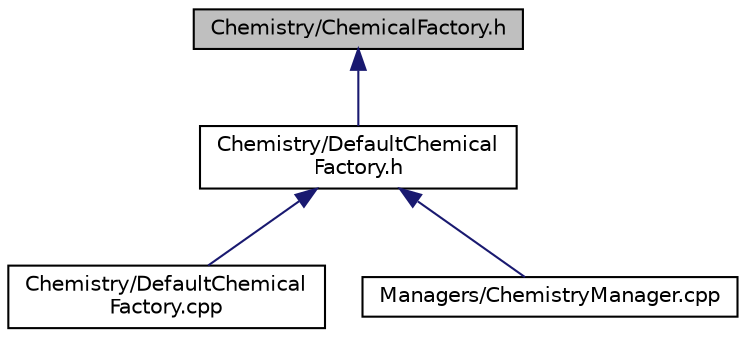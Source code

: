 digraph "Chemistry/ChemicalFactory.h"
{
  edge [fontname="Helvetica",fontsize="10",labelfontname="Helvetica",labelfontsize="10"];
  node [fontname="Helvetica",fontsize="10",shape=record];
  Node1 [label="Chemistry/ChemicalFactory.h",height=0.2,width=0.4,color="black", fillcolor="grey75", style="filled", fontcolor="black"];
  Node1 -> Node2 [dir="back",color="midnightblue",fontsize="10",style="solid"];
  Node2 [label="Chemistry/DefaultChemical\lFactory.h",height=0.2,width=0.4,color="black", fillcolor="white", style="filled",URL="$DefaultChemicalFactory_8h.html"];
  Node2 -> Node3 [dir="back",color="midnightblue",fontsize="10",style="solid"];
  Node3 [label="Chemistry/DefaultChemical\lFactory.cpp",height=0.2,width=0.4,color="black", fillcolor="white", style="filled",URL="$DefaultChemicalFactory_8cpp.html"];
  Node2 -> Node4 [dir="back",color="midnightblue",fontsize="10",style="solid"];
  Node4 [label="Managers/ChemistryManager.cpp",height=0.2,width=0.4,color="black", fillcolor="white", style="filled",URL="$ChemistryManager_8cpp.html"];
}
